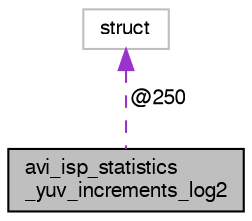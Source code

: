 digraph "avi_isp_statistics_yuv_increments_log2"
{
  edge [fontname="FreeSans",fontsize="10",labelfontname="FreeSans",labelfontsize="10"];
  node [fontname="FreeSans",fontsize="10",shape=record];
  Node1 [label="avi_isp_statistics\l_yuv_increments_log2",height=0.2,width=0.4,color="black", fillcolor="grey75", style="filled", fontcolor="black"];
  Node2 -> Node1 [dir="back",color="darkorchid3",fontsize="10",style="dashed",label=" @250" ,fontname="FreeSans"];
  Node2 [label="struct",height=0.2,width=0.4,color="grey75", fillcolor="white", style="filled"];
}
